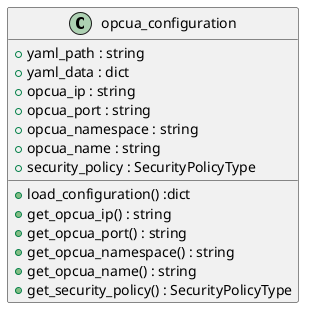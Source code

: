 @startuml "Opcua_config"

class opcua_configuration {
    + yaml_path : string 
    + yaml_data : dict
    + opcua_ip : string
    + opcua_port : string
    + opcua_namespace : string
    + opcua_name : string
    + security_policy : SecurityPolicyType

    + load_configuration() :dict
    + get_opcua_ip() : string
    + get_opcua_port() : string
    + get_opcua_namespace() : string
    + get_opcua_name() : string
    + get_security_policy() : SecurityPolicyType
    
}



@enduml 
